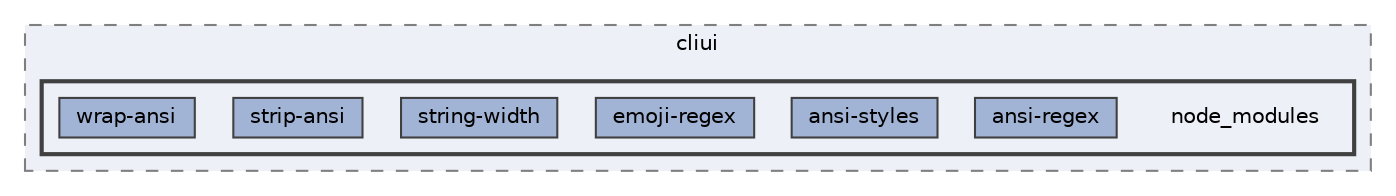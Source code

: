 digraph "pkiclassroomrescheduler/src/main/frontend/node_modules/@isaacs/cliui/node_modules"
{
 // LATEX_PDF_SIZE
  bgcolor="transparent";
  edge [fontname=Helvetica,fontsize=10,labelfontname=Helvetica,labelfontsize=10];
  node [fontname=Helvetica,fontsize=10,shape=box,height=0.2,width=0.4];
  compound=true
  subgraph clusterdir_5309fc478be49b0b5f3b2819a6716268 {
    graph [ bgcolor="#edf0f7", pencolor="grey50", label="cliui", fontname=Helvetica,fontsize=10 style="filled,dashed", URL="dir_5309fc478be49b0b5f3b2819a6716268.html",tooltip=""]
  subgraph clusterdir_d2c778fa52bd8fae0cc20aaf51d12a0d {
    graph [ bgcolor="#edf0f7", pencolor="grey25", label="", fontname=Helvetica,fontsize=10 style="filled,bold", URL="dir_d2c778fa52bd8fae0cc20aaf51d12a0d.html",tooltip=""]
    dir_d2c778fa52bd8fae0cc20aaf51d12a0d [shape=plaintext, label="node_modules"];
  dir_a8b12a791b51c49e30f5dc81189afdd9 [label="ansi-regex", fillcolor="#a2b4d6", color="grey25", style="filled", URL="dir_a8b12a791b51c49e30f5dc81189afdd9.html",tooltip=""];
  dir_a756a7f8e8607d8cabbbed79bff84989 [label="ansi-styles", fillcolor="#a2b4d6", color="grey25", style="filled", URL="dir_a756a7f8e8607d8cabbbed79bff84989.html",tooltip=""];
  dir_fb5721eb5a5692f98bfb7f457a522e94 [label="emoji-regex", fillcolor="#a2b4d6", color="grey25", style="filled", URL="dir_fb5721eb5a5692f98bfb7f457a522e94.html",tooltip=""];
  dir_0a4407706a8f68a3646493222c9502d1 [label="string-width", fillcolor="#a2b4d6", color="grey25", style="filled", URL="dir_0a4407706a8f68a3646493222c9502d1.html",tooltip=""];
  dir_4e765793539996dcff734695bccff9d6 [label="strip-ansi", fillcolor="#a2b4d6", color="grey25", style="filled", URL="dir_4e765793539996dcff734695bccff9d6.html",tooltip=""];
  dir_a74433b73ae1a40c882bde93641c2a0e [label="wrap-ansi", fillcolor="#a2b4d6", color="grey25", style="filled", URL="dir_a74433b73ae1a40c882bde93641c2a0e.html",tooltip=""];
  }
  }
}
